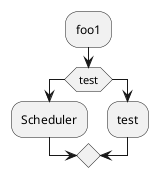 @startuml test
:foo1;
' -> You can put text on arrows;
' if (test) then
'   -[#blue]->
'   :foo2;
'   -[#green,dashed]-> The text can
'   also be on several lines
'   and **very** long...;
'   :foo3;
' else
'   -[#black,dotted]->
'   :foo4;
' endif
' -[#gray,bold]->
' :foo5;
if (test) then
' (yes)
  :Scheduler;
else
  :test;
endif  
@enduml